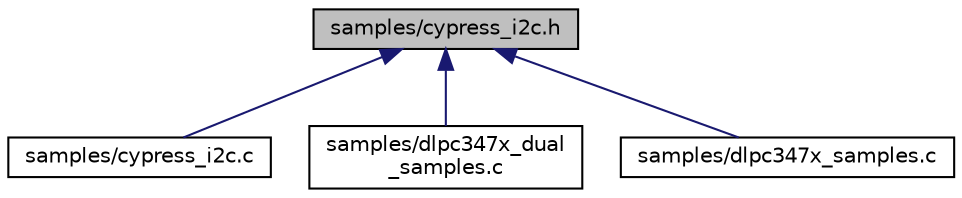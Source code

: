 digraph "samples/cypress_i2c.h"
{
 // INTERACTIVE_SVG=YES
  edge [fontname="Helvetica",fontsize="10",labelfontname="Helvetica",labelfontsize="10"];
  node [fontname="Helvetica",fontsize="10",shape=record];
  Node1 [label="samples/cypress_i2c.h",height=0.2,width=0.4,color="black", fillcolor="grey75", style="filled", fontcolor="black"];
  Node1 -> Node2 [dir="back",color="midnightblue",fontsize="10",style="solid",fontname="Helvetica"];
  Node2 [label="samples/cypress_i2c.c",height=0.2,width=0.4,color="black", fillcolor="white", style="filled",URL="$cypress__i2c_8c.html",tooltip="Sample code for I2C communication via Cypress USB-Serial Bridge Controller. "];
  Node1 -> Node3 [dir="back",color="midnightblue",fontsize="10",style="solid",fontname="Helvetica"];
  Node3 [label="samples/dlpc347x_dual\l_samples.c",height=0.2,width=0.4,color="black", fillcolor="white", style="filled",URL="$dlpc347x__dual__samples_8c.html",tooltip="Sample code for generating internal pattern data and communicating with the DLPC4710-LC EVMs..."];
  Node1 -> Node4 [dir="back",color="midnightblue",fontsize="10",style="solid",fontname="Helvetica"];
  Node4 [label="samples/dlpc347x_samples.c",height=0.2,width=0.4,color="black", fillcolor="white", style="filled",URL="$dlpc347x__samples_8c.html",tooltip="Sample code for generating internal pattern data and communicating with the DLP2010-LC and DLP3010-LC..."];
}
